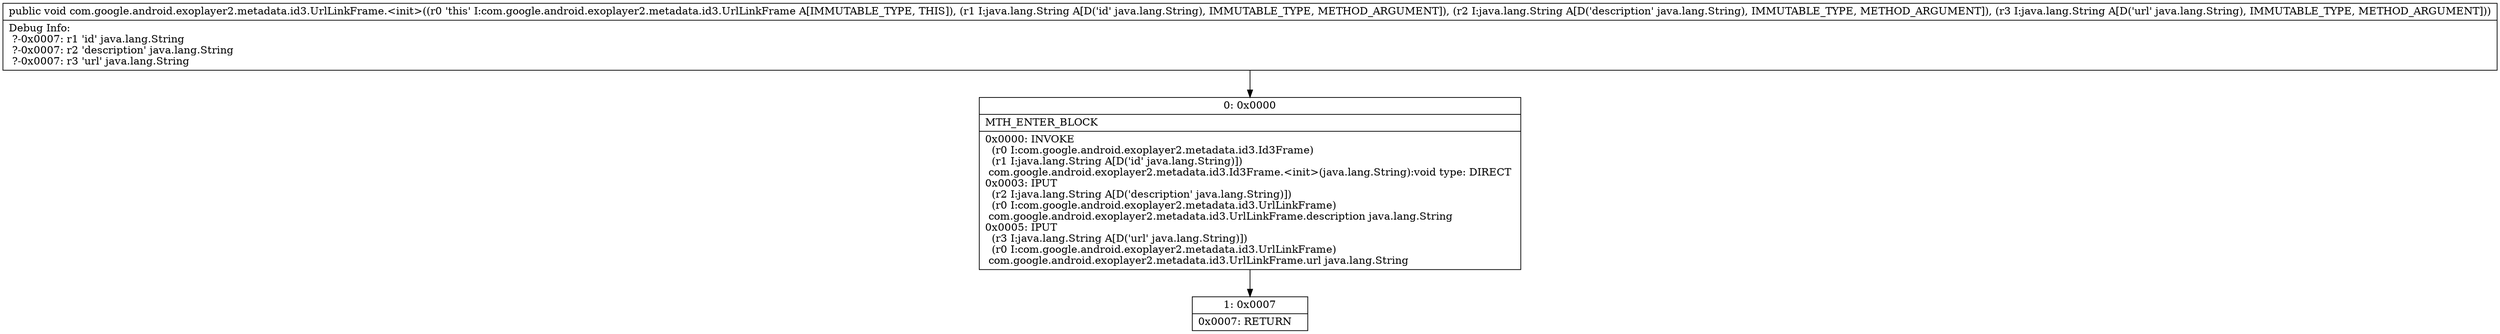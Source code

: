digraph "CFG forcom.google.android.exoplayer2.metadata.id3.UrlLinkFrame.\<init\>(Ljava\/lang\/String;Ljava\/lang\/String;Ljava\/lang\/String;)V" {
Node_0 [shape=record,label="{0\:\ 0x0000|MTH_ENTER_BLOCK\l|0x0000: INVOKE  \l  (r0 I:com.google.android.exoplayer2.metadata.id3.Id3Frame)\l  (r1 I:java.lang.String A[D('id' java.lang.String)])\l com.google.android.exoplayer2.metadata.id3.Id3Frame.\<init\>(java.lang.String):void type: DIRECT \l0x0003: IPUT  \l  (r2 I:java.lang.String A[D('description' java.lang.String)])\l  (r0 I:com.google.android.exoplayer2.metadata.id3.UrlLinkFrame)\l com.google.android.exoplayer2.metadata.id3.UrlLinkFrame.description java.lang.String \l0x0005: IPUT  \l  (r3 I:java.lang.String A[D('url' java.lang.String)])\l  (r0 I:com.google.android.exoplayer2.metadata.id3.UrlLinkFrame)\l com.google.android.exoplayer2.metadata.id3.UrlLinkFrame.url java.lang.String \l}"];
Node_1 [shape=record,label="{1\:\ 0x0007|0x0007: RETURN   \l}"];
MethodNode[shape=record,label="{public void com.google.android.exoplayer2.metadata.id3.UrlLinkFrame.\<init\>((r0 'this' I:com.google.android.exoplayer2.metadata.id3.UrlLinkFrame A[IMMUTABLE_TYPE, THIS]), (r1 I:java.lang.String A[D('id' java.lang.String), IMMUTABLE_TYPE, METHOD_ARGUMENT]), (r2 I:java.lang.String A[D('description' java.lang.String), IMMUTABLE_TYPE, METHOD_ARGUMENT]), (r3 I:java.lang.String A[D('url' java.lang.String), IMMUTABLE_TYPE, METHOD_ARGUMENT]))  | Debug Info:\l  ?\-0x0007: r1 'id' java.lang.String\l  ?\-0x0007: r2 'description' java.lang.String\l  ?\-0x0007: r3 'url' java.lang.String\l}"];
MethodNode -> Node_0;
Node_0 -> Node_1;
}

